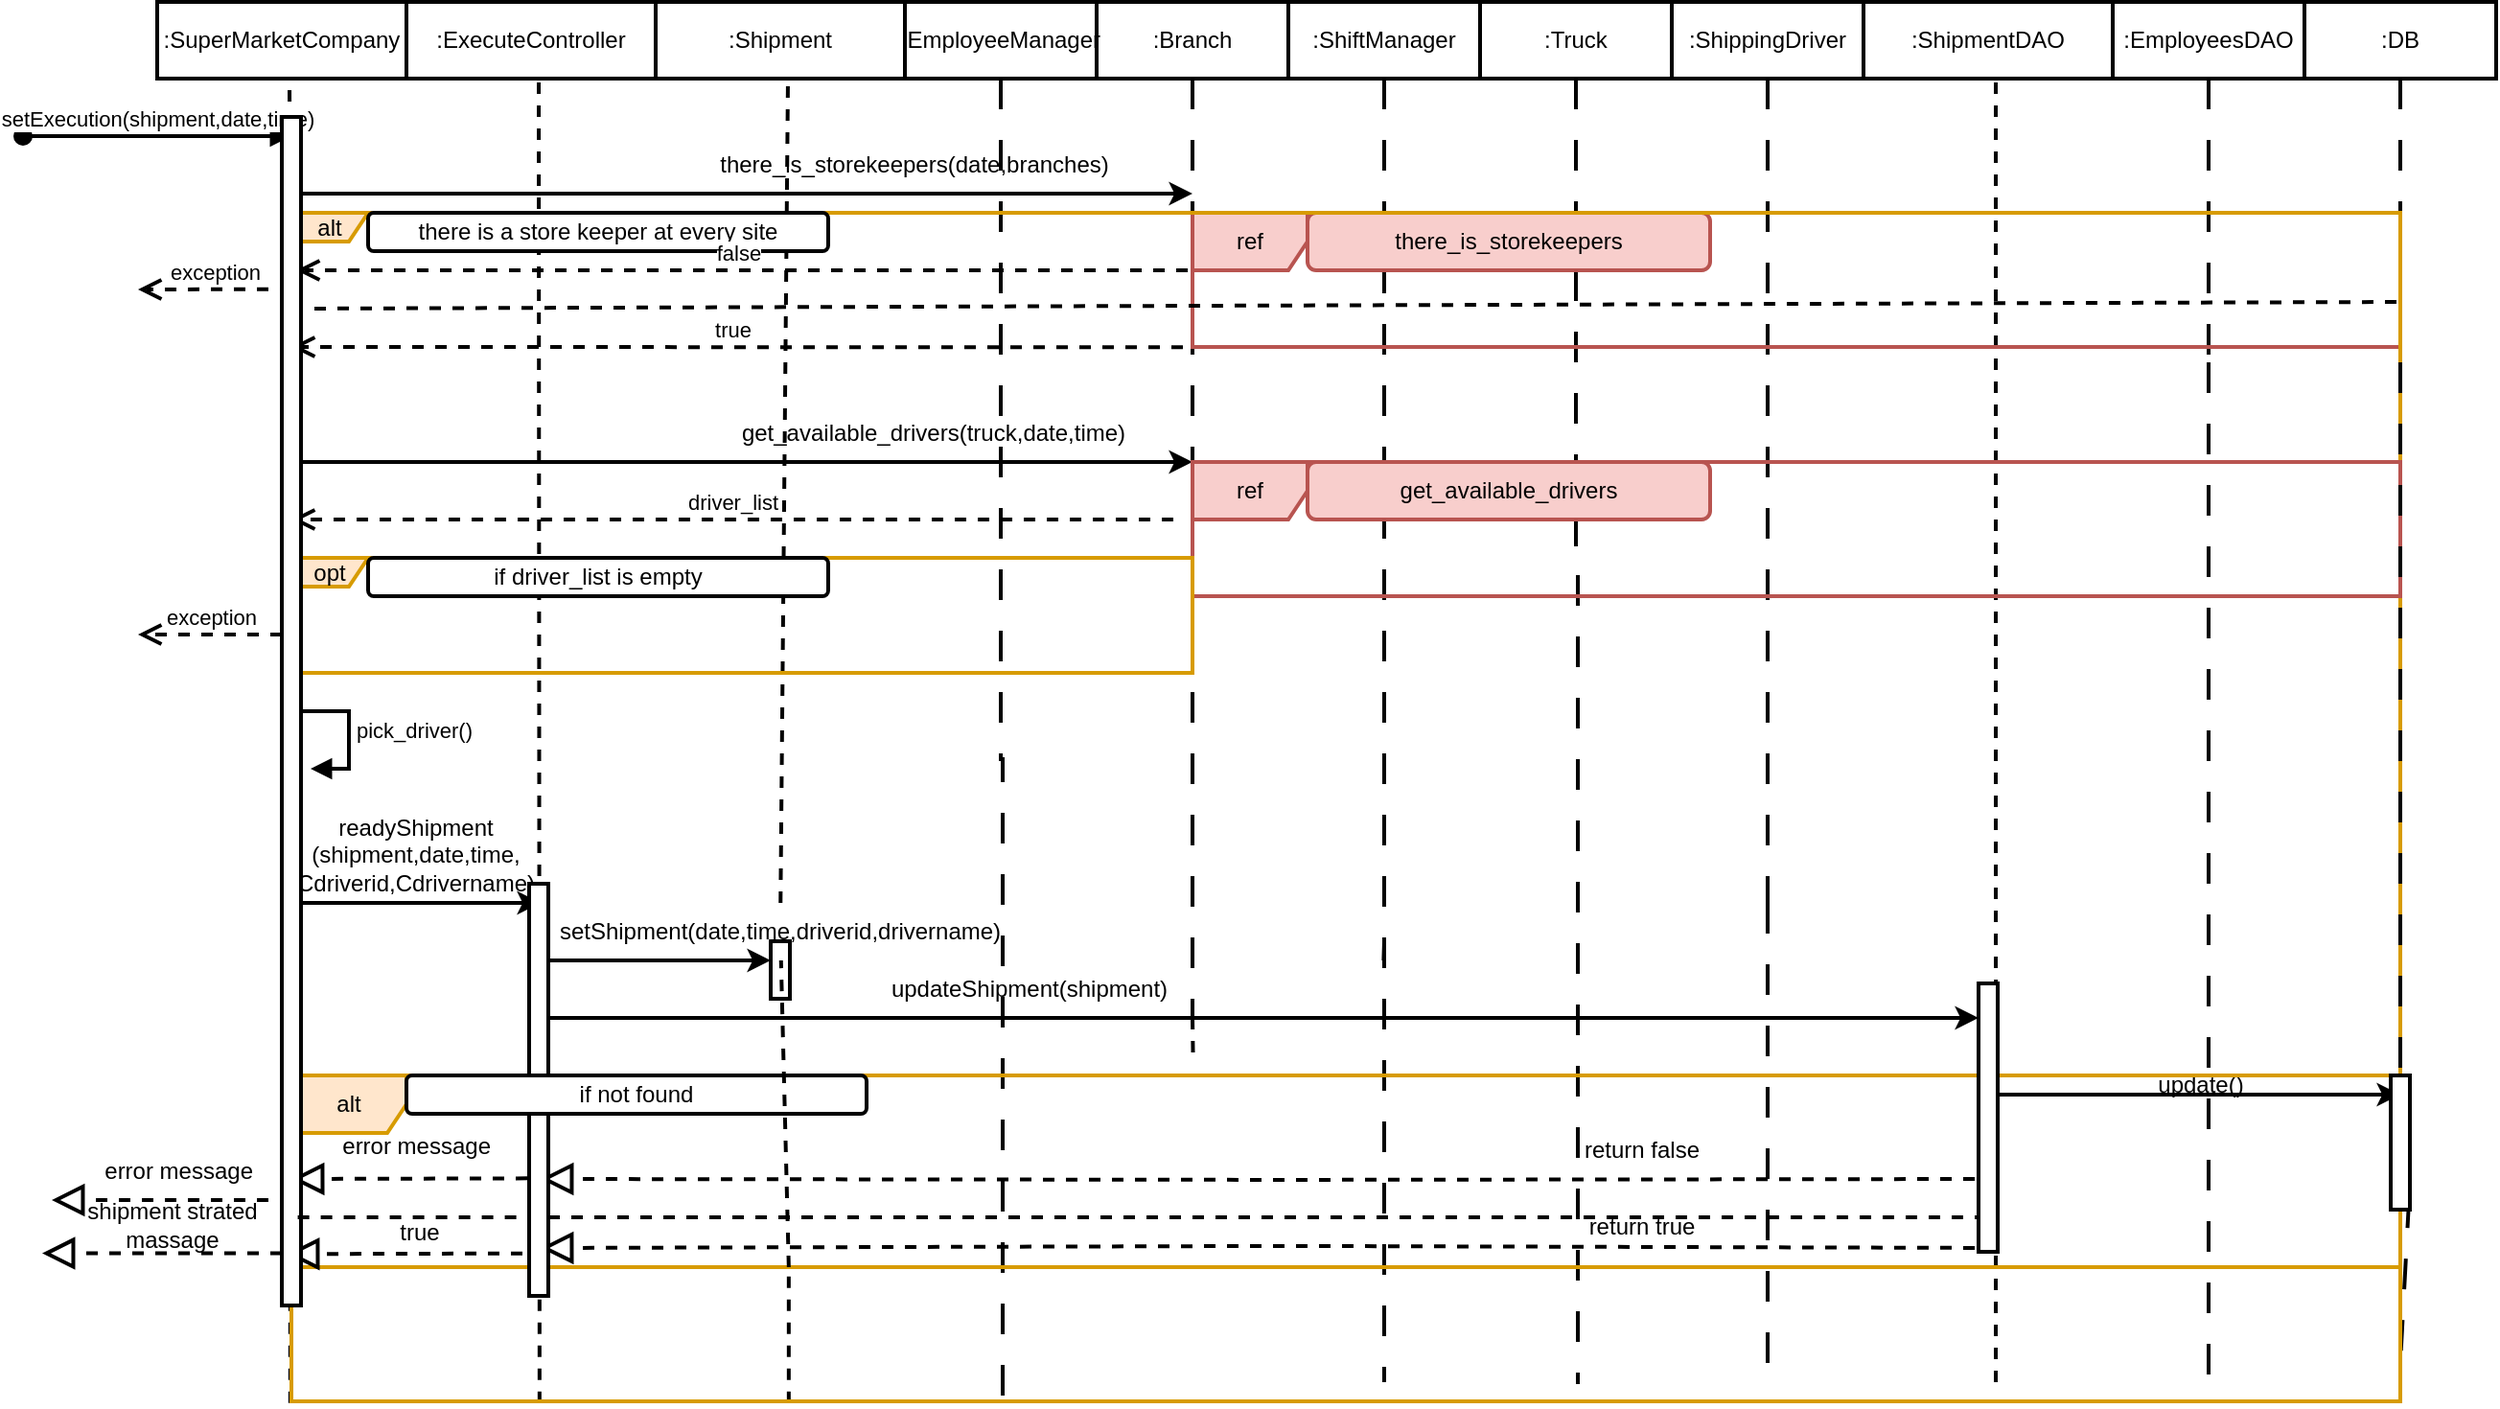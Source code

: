 <mxfile version="21.2.1" type="github">
  <diagram name="Page-1" id="MZ87BxiuIwEp7jPw1ExZ">
    <mxGraphModel dx="2019" dy="583" grid="1" gridSize="10" guides="1" tooltips="1" connect="1" arrows="1" fold="1" page="1" pageScale="1" pageWidth="827" pageHeight="1169" math="0" shadow="0">
      <root>
        <mxCell id="0" />
        <mxCell id="1" parent="0" />
        <mxCell id="GAQoPDuNliMr2iQyG7WM-1" style="edgeStyle=orthogonalEdgeStyle;rounded=0;orthogonalLoop=1;jettySize=auto;html=1;dashed=1;dashPattern=8 8;endArrow=none;endFill=0;labelBackgroundColor=none;fontColor=default;strokeWidth=2;fontStyle=0" parent="1" source="GAQoPDuNliMr2iQyG7WM-2" edge="1">
          <mxGeometry relative="1" as="geometry">
            <mxPoint x="580" y="590" as="targetPoint" />
          </mxGeometry>
        </mxCell>
        <mxCell id="GAQoPDuNliMr2iQyG7WM-2" value=":Branch" style="rounded=0;whiteSpace=wrap;html=1;labelBackgroundColor=none;strokeWidth=2;fontStyle=0" parent="1" vertex="1">
          <mxGeometry x="530" y="60" width="100" height="40" as="geometry" />
        </mxCell>
        <mxCell id="GAQoPDuNliMr2iQyG7WM-3" style="edgeStyle=orthogonalEdgeStyle;rounded=0;orthogonalLoop=1;jettySize=auto;html=1;exitX=0.5;exitY=1;exitDx=0;exitDy=0;dashed=1;endArrow=none;endFill=0;strokeWidth=2;fontStyle=0" parent="1" edge="1">
          <mxGeometry relative="1" as="geometry">
            <mxPoint x="580.294" y="610" as="targetPoint" />
            <mxPoint x="580" y="590" as="sourcePoint" />
          </mxGeometry>
        </mxCell>
        <mxCell id="GAQoPDuNliMr2iQyG7WM-8" value=":EmployeeManager" style="rounded=0;whiteSpace=wrap;html=1;labelBackgroundColor=none;strokeWidth=2;fontStyle=0" parent="1" vertex="1">
          <mxGeometry x="430" y="60" width="100" height="40" as="geometry" />
        </mxCell>
        <mxCell id="GAQoPDuNliMr2iQyG7WM-9" style="edgeStyle=orthogonalEdgeStyle;rounded=0;orthogonalLoop=1;jettySize=auto;html=1;exitX=0.5;exitY=1;exitDx=0;exitDy=0;endArrow=none;endFill=0;dashed=1;dashPattern=8 8;strokeWidth=2;fontStyle=0" parent="1" source="GAQoPDuNliMr2iQyG7WM-8" edge="1">
          <mxGeometry relative="1" as="geometry">
            <mxPoint x="481" y="790" as="targetPoint" />
            <mxPoint x="480" y="350" as="sourcePoint" />
            <Array as="points">
              <mxPoint x="480" y="455" />
              <mxPoint x="481" y="455" />
              <mxPoint x="481" y="600" />
            </Array>
          </mxGeometry>
        </mxCell>
        <mxCell id="GAQoPDuNliMr2iQyG7WM-13" style="edgeStyle=orthogonalEdgeStyle;rounded=0;orthogonalLoop=1;jettySize=auto;html=1;dashed=1;dashPattern=8 8;endArrow=none;endFill=0;labelBackgroundColor=none;fontColor=default;strokeWidth=2;fontStyle=0" parent="1" source="GAQoPDuNliMr2iQyG7WM-14" edge="1">
          <mxGeometry relative="1" as="geometry">
            <mxPoint x="680" y="780" as="targetPoint" />
          </mxGeometry>
        </mxCell>
        <mxCell id="GAQoPDuNliMr2iQyG7WM-14" value=":ShiftManager" style="rounded=0;whiteSpace=wrap;html=1;labelBackgroundColor=none;strokeWidth=2;fontStyle=0" parent="1" vertex="1">
          <mxGeometry x="630" y="60" width="100" height="40" as="geometry" />
        </mxCell>
        <mxCell id="GAQoPDuNliMr2iQyG7WM-17" style="edgeStyle=orthogonalEdgeStyle;rounded=0;orthogonalLoop=1;jettySize=auto;html=1;exitX=0.5;exitY=1;exitDx=0;exitDy=0;endArrow=none;endFill=0;dashed=1;dashPattern=8 8;strokeWidth=2;fontStyle=0" parent="1" edge="1">
          <mxGeometry relative="1" as="geometry">
            <mxPoint x="679.706" y="560" as="targetPoint" />
            <mxPoint x="680" y="550" as="sourcePoint" />
          </mxGeometry>
        </mxCell>
        <mxCell id="GAQoPDuNliMr2iQyG7WM-21" style="edgeStyle=orthogonalEdgeStyle;rounded=0;orthogonalLoop=1;jettySize=auto;html=1;dashed=1;dashPattern=8 8;endArrow=none;endFill=0;labelBackgroundColor=none;fontColor=default;strokeWidth=2;fontStyle=0" parent="1" source="GAQoPDuNliMr2iQyG7WM-22" edge="1">
          <mxGeometry relative="1" as="geometry">
            <mxPoint x="880" y="530" as="targetPoint" />
          </mxGeometry>
        </mxCell>
        <mxCell id="GAQoPDuNliMr2iQyG7WM-22" value=":ShippingDriver" style="rounded=0;whiteSpace=wrap;html=1;labelBackgroundColor=none;strokeWidth=2;fontStyle=0" parent="1" vertex="1">
          <mxGeometry x="830" y="60" width="100" height="40" as="geometry" />
        </mxCell>
        <mxCell id="GAQoPDuNliMr2iQyG7WM-23" style="edgeStyle=orthogonalEdgeStyle;rounded=0;orthogonalLoop=1;jettySize=auto;html=1;exitX=0.5;exitY=1;exitDx=0;exitDy=0;dashed=1;dashPattern=8 8;endArrow=none;endFill=0;strokeWidth=2;fontStyle=0" parent="1" edge="1">
          <mxGeometry relative="1" as="geometry">
            <mxPoint x="880" y="780" as="targetPoint" />
            <mxPoint x="880" y="530" as="sourcePoint" />
          </mxGeometry>
        </mxCell>
        <mxCell id="GAQoPDuNliMr2iQyG7WM-29" style="edgeStyle=orthogonalEdgeStyle;rounded=0;orthogonalLoop=1;jettySize=auto;html=1;dashed=1;dashPattern=8 8;endArrow=none;endFill=0;labelBackgroundColor=none;fontColor=default;strokeWidth=2;fontStyle=0" parent="1" source="GAQoPDuNliMr2iQyG7WM-76" edge="1">
          <mxGeometry relative="1" as="geometry">
            <mxPoint x="780" y="780" as="targetPoint" />
            <Array as="points">
              <mxPoint x="780" y="350" />
              <mxPoint x="781" y="500" />
            </Array>
          </mxGeometry>
        </mxCell>
        <mxCell id="GAQoPDuNliMr2iQyG7WM-30" value=":Truck" style="rounded=0;whiteSpace=wrap;html=1;labelBackgroundColor=none;strokeWidth=2;fontStyle=0" parent="1" vertex="1">
          <mxGeometry x="730" y="60" width="100" height="40" as="geometry" />
        </mxCell>
        <mxCell id="GAQoPDuNliMr2iQyG7WM-34" style="edgeStyle=orthogonalEdgeStyle;rounded=0;orthogonalLoop=1;jettySize=auto;html=1;exitX=0.5;exitY=1;exitDx=0;exitDy=0;dashed=1;dashPattern=8 8;endArrow=none;endFill=0;labelBackgroundColor=none;fontColor=default;strokeWidth=2;fontStyle=0" parent="1" source="GAQoPDuNliMr2iQyG7WM-35" edge="1">
          <mxGeometry relative="1" as="geometry">
            <mxPoint x="1110" y="250" as="targetPoint" />
          </mxGeometry>
        </mxCell>
        <mxCell id="GAQoPDuNliMr2iQyG7WM-35" value=":EmployeesDAO" style="rounded=0;whiteSpace=wrap;html=1;labelBackgroundColor=none;strokeWidth=2;fontStyle=0" parent="1" vertex="1">
          <mxGeometry x="1060" y="60" width="100" height="40" as="geometry" />
        </mxCell>
        <mxCell id="GAQoPDuNliMr2iQyG7WM-36" style="edgeStyle=orthogonalEdgeStyle;rounded=0;orthogonalLoop=1;jettySize=auto;html=1;dashed=1;dashPattern=8 8;endArrow=none;endFill=0;labelBackgroundColor=none;fontColor=default;strokeWidth=2;fontStyle=0" parent="1" source="GAQoPDuNliMr2iQyG7WM-37" edge="1">
          <mxGeometry relative="1" as="geometry">
            <mxPoint x="1210" y="260" as="targetPoint" />
          </mxGeometry>
        </mxCell>
        <mxCell id="GAQoPDuNliMr2iQyG7WM-37" value=":DB" style="rounded=0;whiteSpace=wrap;html=1;labelBackgroundColor=none;strokeWidth=2;fontStyle=0" parent="1" vertex="1">
          <mxGeometry x="1160" y="60" width="100" height="40" as="geometry" />
        </mxCell>
        <mxCell id="GAQoPDuNliMr2iQyG7WM-44" value="" style="endArrow=none;html=1;rounded=0;fontColor=default;exitX=0.79;exitY=0.909;exitDx=0;exitDy=0;exitPerimeter=0;dashed=1;dashPattern=8 8;endFill=0;labelBackgroundColor=none;strokeWidth=2;fontStyle=0" parent="1" edge="1">
          <mxGeometry width="50" height="50" relative="1" as="geometry">
            <mxPoint x="1110" y="248" as="sourcePoint" />
            <mxPoint x="1110" y="780" as="targetPoint" />
          </mxGeometry>
        </mxCell>
        <mxCell id="GAQoPDuNliMr2iQyG7WM-45" value="" style="endArrow=none;html=1;rounded=0;fontColor=default;exitX=0.96;exitY=0.909;exitDx=0;exitDy=0;exitPerimeter=0;dashed=1;dashPattern=8 8;endFill=0;labelBackgroundColor=none;strokeWidth=2;fontStyle=0" parent="1" edge="1" source="_X1i5lK3qZlaOGL-oSnp-7">
          <mxGeometry width="50" height="50" relative="1" as="geometry">
            <mxPoint x="1210" y="248" as="sourcePoint" />
            <mxPoint x="1210" y="770" as="targetPoint" />
          </mxGeometry>
        </mxCell>
        <mxCell id="GAQoPDuNliMr2iQyG7WM-47" value=":SuperMarketCompany" style="rounded=0;whiteSpace=wrap;html=1;labelBackgroundColor=none;strokeWidth=2;fontStyle=0" parent="1" vertex="1">
          <mxGeometry x="40" y="60" width="130" height="40" as="geometry" />
        </mxCell>
        <mxCell id="GAQoPDuNliMr2iQyG7WM-49" value="" style="endArrow=none;dashed=1;html=1;rounded=0;fontStyle=0;strokeWidth=2;" parent="1" edge="1">
          <mxGeometry width="50" height="50" relative="1" as="geometry">
            <mxPoint x="110.0" y="460.0" as="sourcePoint" />
            <mxPoint x="109" y="100" as="targetPoint" />
          </mxGeometry>
        </mxCell>
        <mxCell id="GAQoPDuNliMr2iQyG7WM-50" value="" style="endArrow=none;dashed=1;html=1;rounded=0;fontStyle=0;strokeWidth=2;" parent="1" edge="1">
          <mxGeometry width="50" height="50" relative="1" as="geometry">
            <mxPoint x="109.42" y="790.833" as="sourcePoint" />
            <mxPoint x="109.42" y="720" as="targetPoint" />
          </mxGeometry>
        </mxCell>
        <mxCell id="GAQoPDuNliMr2iQyG7WM-55" value=":ExecuteController" style="rounded=0;whiteSpace=wrap;html=1;labelBackgroundColor=none;strokeWidth=2;fontStyle=0" parent="1" vertex="1">
          <mxGeometry x="170" y="60" width="130" height="40" as="geometry" />
        </mxCell>
        <mxCell id="GAQoPDuNliMr2iQyG7WM-56" value="" style="endArrow=none;dashed=1;html=1;rounded=0;fontStyle=0;strokeWidth=2;" parent="1" edge="1">
          <mxGeometry width="50" height="50" relative="1" as="geometry">
            <mxPoint x="239.42" y="720" as="sourcePoint" />
            <mxPoint x="239" y="100" as="targetPoint" />
          </mxGeometry>
        </mxCell>
        <mxCell id="GAQoPDuNliMr2iQyG7WM-57" value="" style="endArrow=none;dashed=1;html=1;rounded=0;fontStyle=0;strokeWidth=2;" parent="1" edge="1">
          <mxGeometry width="50" height="50" relative="1" as="geometry">
            <mxPoint x="239.42" y="790.833" as="sourcePoint" />
            <mxPoint x="239.42" y="720" as="targetPoint" />
          </mxGeometry>
        </mxCell>
        <mxCell id="GAQoPDuNliMr2iQyG7WM-60" value=":Shipment" style="rounded=0;whiteSpace=wrap;html=1;labelBackgroundColor=none;strokeWidth=2;fontStyle=0" parent="1" vertex="1">
          <mxGeometry x="300" y="60" width="130" height="40" as="geometry" />
        </mxCell>
        <mxCell id="GAQoPDuNliMr2iQyG7WM-61" value="" style="endArrow=none;dashed=1;html=1;rounded=0;fontStyle=0;strokeWidth=2;" parent="1" edge="1" source="GAQoPDuNliMr2iQyG7WM-111">
          <mxGeometry width="50" height="50" relative="1" as="geometry">
            <mxPoint x="369.42" y="720" as="sourcePoint" />
            <mxPoint x="369" y="100" as="targetPoint" />
          </mxGeometry>
        </mxCell>
        <mxCell id="GAQoPDuNliMr2iQyG7WM-62" value="" style="endArrow=none;dashed=1;html=1;rounded=0;fontStyle=0;strokeWidth=2;" parent="1" edge="1">
          <mxGeometry width="50" height="50" relative="1" as="geometry">
            <mxPoint x="369.42" y="790.833" as="sourcePoint" />
            <mxPoint x="369.42" y="720" as="targetPoint" />
          </mxGeometry>
        </mxCell>
        <mxCell id="GAQoPDuNliMr2iQyG7WM-67" value=":ShipmentDAO" style="rounded=0;whiteSpace=wrap;html=1;labelBackgroundColor=none;strokeWidth=2;fontStyle=0" parent="1" vertex="1">
          <mxGeometry x="930" y="60" width="130" height="40" as="geometry" />
        </mxCell>
        <mxCell id="GAQoPDuNliMr2iQyG7WM-68" value="" style="endArrow=none;dashed=1;html=1;rounded=0;fontStyle=0;strokeWidth=2;" parent="1" edge="1">
          <mxGeometry width="50" height="50" relative="1" as="geometry">
            <mxPoint x="999" y="780" as="sourcePoint" />
            <mxPoint x="999" y="100" as="targetPoint" />
          </mxGeometry>
        </mxCell>
        <mxCell id="GAQoPDuNliMr2iQyG7WM-70" value="setExecution(shipment,date,time)" style="html=1;verticalAlign=bottom;startArrow=oval;endArrow=block;startSize=8;edgeStyle=elbowEdgeStyle;elbow=vertical;curved=0;rounded=0;strokeWidth=2;fontStyle=0" parent="1" edge="1">
          <mxGeometry relative="1" as="geometry">
            <mxPoint x="-30" y="130" as="sourcePoint" />
            <mxPoint x="110" y="130" as="targetPoint" />
            <mxPoint as="offset" />
          </mxGeometry>
        </mxCell>
        <mxCell id="GAQoPDuNliMr2iQyG7WM-74" value="ref" style="shape=umlFrame;whiteSpace=wrap;html=1;pointerEvents=0;strokeWidth=2;labelBackgroundColor=none;fillColor=#f8cecc;strokeColor=#b85450;fontStyle=0" parent="1" vertex="1">
          <mxGeometry x="580" y="170" width="630" height="70" as="geometry" />
        </mxCell>
        <mxCell id="GAQoPDuNliMr2iQyG7WM-77" value="" style="edgeStyle=orthogonalEdgeStyle;rounded=0;orthogonalLoop=1;jettySize=auto;html=1;dashed=1;dashPattern=8 8;endArrow=none;endFill=0;labelBackgroundColor=none;fontColor=default;strokeWidth=2;fontStyle=0" parent="1" source="GAQoPDuNliMr2iQyG7WM-30" target="GAQoPDuNliMr2iQyG7WM-76" edge="1">
          <mxGeometry relative="1" as="geometry">
            <mxPoint x="780" y="500" as="targetPoint" />
            <mxPoint x="780" y="100" as="sourcePoint" />
            <Array as="points">
              <mxPoint x="780" y="150" />
              <mxPoint x="780" y="150" />
            </Array>
          </mxGeometry>
        </mxCell>
        <mxCell id="GAQoPDuNliMr2iQyG7WM-76" value="there_is_storekeepers" style="rounded=1;whiteSpace=wrap;html=1;strokeWidth=2;labelBackgroundColor=none;fillColor=#f8cecc;strokeColor=#b85450;fontStyle=0" parent="1" vertex="1">
          <mxGeometry x="640" y="170" width="210" height="30" as="geometry" />
        </mxCell>
        <mxCell id="GAQoPDuNliMr2iQyG7WM-78" value="" style="endArrow=classic;html=1;rounded=0;strokeWidth=2;fontStyle=0" parent="1" edge="1">
          <mxGeometry width="50" height="50" relative="1" as="geometry">
            <mxPoint x="110" y="160" as="sourcePoint" />
            <mxPoint x="580" y="160" as="targetPoint" />
          </mxGeometry>
        </mxCell>
        <mxCell id="GAQoPDuNliMr2iQyG7WM-82" value="there_is_storekeepers(date,branches)" style="text;html=1;strokeColor=none;fillColor=none;align=center;verticalAlign=middle;whiteSpace=wrap;rounded=0;strokeWidth=2;fontStyle=0" parent="1" vertex="1">
          <mxGeometry x="350" y="130" width="170" height="30" as="geometry" />
        </mxCell>
        <mxCell id="GAQoPDuNliMr2iQyG7WM-85" value="true" style="html=1;verticalAlign=bottom;endArrow=open;dashed=1;endSize=8;edgeStyle=elbowEdgeStyle;elbow=vertical;curved=0;rounded=0;exitX=-0.006;exitY=0.272;exitDx=0;exitDy=0;exitPerimeter=0;strokeWidth=2;fontStyle=0" parent="1" edge="1">
          <mxGeometry x="0.011" relative="1" as="geometry">
            <mxPoint x="575" y="240.15" as="sourcePoint" />
            <mxPoint x="110" y="240.15" as="targetPoint" />
            <mxPoint as="offset" />
          </mxGeometry>
        </mxCell>
        <mxCell id="GAQoPDuNliMr2iQyG7WM-86" value="alt" style="shape=umlFrame;whiteSpace=wrap;html=1;pointerEvents=0;fontStyle=0;strokeWidth=2;fillColor=#ffe6cc;strokeColor=#d79b00;width=40;height=15;" parent="1" vertex="1">
          <mxGeometry x="110" y="170" width="1100" height="620" as="geometry" />
        </mxCell>
        <mxCell id="GAQoPDuNliMr2iQyG7WM-87" value="there is a store keeper at every site" style="rounded=1;whiteSpace=wrap;html=1;strokeWidth=2;labelBackgroundColor=none;fontStyle=0" parent="1" vertex="1">
          <mxGeometry x="150" y="170" width="240" height="20" as="geometry" />
        </mxCell>
        <mxCell id="GAQoPDuNliMr2iQyG7WM-89" value="false" style="html=1;verticalAlign=bottom;endArrow=open;dashed=1;endSize=8;edgeStyle=elbowEdgeStyle;elbow=vertical;curved=0;rounded=0;exitX=-0.006;exitY=0.272;exitDx=0;exitDy=0;exitPerimeter=0;strokeWidth=2;fontStyle=0" parent="1" edge="1">
          <mxGeometry x="0.011" relative="1" as="geometry">
            <mxPoint x="577.5" y="200" as="sourcePoint" />
            <mxPoint x="112.5" y="200" as="targetPoint" />
            <mxPoint as="offset" />
          </mxGeometry>
        </mxCell>
        <mxCell id="GAQoPDuNliMr2iQyG7WM-90" value="exception" style="html=1;verticalAlign=bottom;endArrow=open;dashed=1;endSize=8;edgeStyle=elbowEdgeStyle;elbow=vertical;curved=0;rounded=0;strokeWidth=2;fontStyle=0" parent="1" edge="1">
          <mxGeometry relative="1" as="geometry">
            <mxPoint x="110" y="209.82" as="sourcePoint" />
            <mxPoint x="30" y="209.82" as="targetPoint" />
            <mxPoint as="offset" />
          </mxGeometry>
        </mxCell>
        <mxCell id="GAQoPDuNliMr2iQyG7WM-91" value="" style="endArrow=none;dashed=1;html=1;rounded=0;entryX=1;entryY=0.075;entryDx=0;entryDy=0;entryPerimeter=0;strokeWidth=2;fontStyle=0" parent="1" target="GAQoPDuNliMr2iQyG7WM-86" edge="1">
          <mxGeometry width="50" height="50" relative="1" as="geometry">
            <mxPoint x="110" y="220" as="sourcePoint" />
            <mxPoint x="240" y="250" as="targetPoint" />
            <Array as="points" />
          </mxGeometry>
        </mxCell>
        <mxCell id="GAQoPDuNliMr2iQyG7WM-92" value="" style="endArrow=classic;html=1;rounded=0;strokeWidth=2;fontStyle=0" parent="1" edge="1">
          <mxGeometry width="50" height="50" relative="1" as="geometry">
            <mxPoint x="110" y="300" as="sourcePoint" />
            <mxPoint x="580" y="300" as="targetPoint" />
          </mxGeometry>
        </mxCell>
        <mxCell id="GAQoPDuNliMr2iQyG7WM-93" value="get_available_drivers(truck,date,time)" style="text;html=1;strokeColor=none;fillColor=none;align=center;verticalAlign=middle;whiteSpace=wrap;rounded=0;strokeWidth=2;fontStyle=0" parent="1" vertex="1">
          <mxGeometry x="360" y="270" width="170" height="30" as="geometry" />
        </mxCell>
        <mxCell id="GAQoPDuNliMr2iQyG7WM-94" value="ref" style="shape=umlFrame;whiteSpace=wrap;html=1;pointerEvents=0;strokeWidth=2;labelBackgroundColor=none;fillColor=#f8cecc;strokeColor=#b85450;fontStyle=0" parent="1" vertex="1">
          <mxGeometry x="580" y="300" width="630" height="70" as="geometry" />
        </mxCell>
        <mxCell id="GAQoPDuNliMr2iQyG7WM-95" value="get_available_drivers" style="rounded=1;whiteSpace=wrap;html=1;strokeWidth=2;labelBackgroundColor=none;fillColor=#f8cecc;strokeColor=#b85450;fontStyle=0" parent="1" vertex="1">
          <mxGeometry x="640" y="300" width="210" height="30" as="geometry" />
        </mxCell>
        <mxCell id="GAQoPDuNliMr2iQyG7WM-96" value="driver_list" style="html=1;verticalAlign=bottom;endArrow=open;dashed=1;endSize=8;edgeStyle=elbowEdgeStyle;elbow=vertical;curved=0;rounded=0;strokeWidth=2;fontStyle=0" parent="1" edge="1">
          <mxGeometry relative="1" as="geometry">
            <mxPoint x="570" y="330" as="sourcePoint" />
            <mxPoint x="110" y="330" as="targetPoint" />
          </mxGeometry>
        </mxCell>
        <mxCell id="GAQoPDuNliMr2iQyG7WM-97" value="opt" style="shape=umlFrame;whiteSpace=wrap;html=1;pointerEvents=0;fontStyle=0;strokeWidth=2;fillColor=#ffe6cc;strokeColor=#d79b00;width=40;height=15;" parent="1" vertex="1">
          <mxGeometry x="110" y="350" width="470" height="60" as="geometry" />
        </mxCell>
        <mxCell id="GAQoPDuNliMr2iQyG7WM-98" value="if driver_list is empty" style="rounded=1;whiteSpace=wrap;html=1;strokeWidth=2;labelBackgroundColor=none;fontStyle=0" parent="1" vertex="1">
          <mxGeometry x="150" y="350" width="240" height="20" as="geometry" />
        </mxCell>
        <mxCell id="GAQoPDuNliMr2iQyG7WM-99" value="exception" style="html=1;verticalAlign=bottom;endArrow=open;dashed=1;endSize=8;edgeStyle=elbowEdgeStyle;elbow=vertical;curved=0;rounded=0;strokeWidth=2;fontStyle=0" parent="1" edge="1" source="_X1i5lK3qZlaOGL-oSnp-1">
          <mxGeometry relative="1" as="geometry">
            <mxPoint x="110" y="390" as="sourcePoint" />
            <mxPoint x="30" y="390" as="targetPoint" />
            <mxPoint as="offset" />
          </mxGeometry>
        </mxCell>
        <mxCell id="GAQoPDuNliMr2iQyG7WM-102" value="pick_driver()" style="html=1;align=left;spacingLeft=2;endArrow=block;rounded=0;edgeStyle=orthogonalEdgeStyle;curved=0;rounded=0;strokeWidth=2;fontStyle=0" parent="1" edge="1">
          <mxGeometry relative="1" as="geometry">
            <mxPoint x="110" y="430" as="sourcePoint" />
            <Array as="points">
              <mxPoint x="140" y="430" />
              <mxPoint x="140" y="460" />
            </Array>
            <mxPoint x="120.0" y="460.0" as="targetPoint" />
          </mxGeometry>
        </mxCell>
        <mxCell id="GAQoPDuNliMr2iQyG7WM-103" value="" style="endArrow=none;dashed=1;html=1;rounded=0;fontStyle=0;strokeWidth=2;" parent="1" edge="1">
          <mxGeometry width="50" height="50" relative="1" as="geometry">
            <mxPoint x="109.42" y="720" as="sourcePoint" />
            <mxPoint x="110.0" y="500.0" as="targetPoint" />
          </mxGeometry>
        </mxCell>
        <mxCell id="GAQoPDuNliMr2iQyG7WM-104" value="" style="endArrow=classic;html=1;rounded=0;strokeWidth=2;fontStyle=0" parent="1" edge="1">
          <mxGeometry width="50" height="50" relative="1" as="geometry">
            <mxPoint x="110" y="530" as="sourcePoint" />
            <mxPoint x="240" y="530" as="targetPoint" />
          </mxGeometry>
        </mxCell>
        <mxCell id="GAQoPDuNliMr2iQyG7WM-106" value="readyShipment&lt;br&gt;(shipment,date,time,&lt;br&gt;Cdriverid,Cdrivername)" style="text;html=1;strokeColor=none;fillColor=none;align=center;verticalAlign=middle;whiteSpace=wrap;rounded=0;strokeWidth=2;fontStyle=0" parent="1" vertex="1">
          <mxGeometry x="120" y="480" width="110" height="50" as="geometry" />
        </mxCell>
        <mxCell id="GAQoPDuNliMr2iQyG7WM-110" value="" style="endArrow=classic;html=1;rounded=0;strokeWidth=2;fontStyle=0;" parent="1" edge="1" target="_X1i5lK3qZlaOGL-oSnp-4">
          <mxGeometry width="50" height="50" relative="1" as="geometry">
            <mxPoint x="240" y="560" as="sourcePoint" />
            <mxPoint x="370" y="560" as="targetPoint" />
          </mxGeometry>
        </mxCell>
        <mxCell id="GAQoPDuNliMr2iQyG7WM-112" value="" style="endArrow=classic;html=1;rounded=0;strokeWidth=2;fontStyle=0" parent="1" edge="1" target="_X1i5lK3qZlaOGL-oSnp-6">
          <mxGeometry width="50" height="50" relative="1" as="geometry">
            <mxPoint x="240" y="590" as="sourcePoint" />
            <mxPoint x="980" y="590" as="targetPoint" />
          </mxGeometry>
        </mxCell>
        <mxCell id="GAQoPDuNliMr2iQyG7WM-113" value="updateShipment(shipment)" style="text;html=1;strokeColor=none;fillColor=none;align=center;verticalAlign=middle;whiteSpace=wrap;rounded=0;strokeWidth=2;fontStyle=0" parent="1" vertex="1">
          <mxGeometry x="360" y="560" width="270" height="30" as="geometry" />
        </mxCell>
        <mxCell id="GAQoPDuNliMr2iQyG7WM-116" value="" style="endArrow=classic;html=1;rounded=0;strokeWidth=2;fontStyle=0" parent="1" edge="1">
          <mxGeometry width="50" height="50" relative="1" as="geometry">
            <mxPoint x="1000" y="630" as="sourcePoint" />
            <mxPoint x="1210" y="630" as="targetPoint" />
          </mxGeometry>
        </mxCell>
        <mxCell id="GAQoPDuNliMr2iQyG7WM-117" value="update()" style="text;html=1;strokeColor=none;fillColor=none;align=center;verticalAlign=middle;whiteSpace=wrap;rounded=0;strokeWidth=2;fontStyle=0" parent="1" vertex="1">
          <mxGeometry x="971" y="610" width="270" height="30" as="geometry" />
        </mxCell>
        <mxCell id="GAQoPDuNliMr2iQyG7WM-118" value="alt" style="shape=umlFrame;whiteSpace=wrap;html=1;pointerEvents=0;strokeWidth=2;labelBackgroundColor=none;fillColor=#ffe6cc;strokeColor=#d79b00;fontStyle=0" parent="1" vertex="1">
          <mxGeometry x="110" y="620" width="1100" height="100" as="geometry" />
        </mxCell>
        <mxCell id="GAQoPDuNliMr2iQyG7WM-119" value="return false" style="text;html=1;align=center;verticalAlign=middle;whiteSpace=wrap;rounded=0;fontStyle=0;strokeWidth=2;" parent="1" vertex="1">
          <mxGeometry x="770" y="644.47" width="89" height="30" as="geometry" />
        </mxCell>
        <mxCell id="GAQoPDuNliMr2iQyG7WM-120" value="" style="endArrow=block;dashed=1;endFill=0;endSize=12;html=1;rounded=0;fontStyle=0;strokeWidth=2;" parent="1" edge="1">
          <mxGeometry width="160" relative="1" as="geometry">
            <mxPoint x="245" y="673.64" as="sourcePoint" />
            <mxPoint x="110" y="674" as="targetPoint" />
          </mxGeometry>
        </mxCell>
        <mxCell id="GAQoPDuNliMr2iQyG7WM-121" value="error message&amp;nbsp;" style="text;html=1;align=center;verticalAlign=middle;whiteSpace=wrap;rounded=0;fontStyle=0;strokeWidth=2;" parent="1" vertex="1">
          <mxGeometry x="120" y="644.47" width="114" height="25.53" as="geometry" />
        </mxCell>
        <mxCell id="GAQoPDuNliMr2iQyG7WM-122" value="" style="endArrow=block;dashed=1;endFill=0;endSize=12;html=1;rounded=0;fontStyle=0;strokeWidth=2;" parent="1" edge="1">
          <mxGeometry width="160" relative="1" as="geometry">
            <mxPoint x="1000" y="674" as="sourcePoint" />
            <mxPoint x="240" y="674" as="targetPoint" />
            <Array as="points">
              <mxPoint x="630" y="674.47" />
            </Array>
          </mxGeometry>
        </mxCell>
        <mxCell id="GAQoPDuNliMr2iQyG7WM-123" value="return true" style="text;html=1;align=center;verticalAlign=middle;whiteSpace=wrap;rounded=0;fontStyle=0;strokeWidth=2;" parent="1" vertex="1">
          <mxGeometry x="770" y="684.47" width="89" height="30" as="geometry" />
        </mxCell>
        <mxCell id="GAQoPDuNliMr2iQyG7WM-124" value="" style="endArrow=block;dashed=1;endFill=0;endSize=12;html=1;rounded=0;fontStyle=0;strokeWidth=2;" parent="1" edge="1">
          <mxGeometry width="160" relative="1" as="geometry">
            <mxPoint x="1000" y="710" as="sourcePoint" />
            <mxPoint x="240" y="710" as="targetPoint" />
            <Array as="points">
              <mxPoint x="630" y="708.94" />
            </Array>
          </mxGeometry>
        </mxCell>
        <mxCell id="GAQoPDuNliMr2iQyG7WM-127" value="" style="endArrow=none;dashed=1;html=1;rounded=0;strokeWidth=2;fontStyle=0" parent="1" source="_X1i5lK3qZlaOGL-oSnp-9" edge="1">
          <mxGeometry width="50" height="50" relative="1" as="geometry">
            <mxPoint x="520" y="620" as="sourcePoint" />
            <mxPoint x="1000" y="694" as="targetPoint" />
          </mxGeometry>
        </mxCell>
        <mxCell id="GAQoPDuNliMr2iQyG7WM-128" value="if not found" style="rounded=1;whiteSpace=wrap;html=1;strokeWidth=2;labelBackgroundColor=none;fontStyle=0" parent="1" vertex="1">
          <mxGeometry x="170" y="620" width="240" height="20" as="geometry" />
        </mxCell>
        <mxCell id="GAQoPDuNliMr2iQyG7WM-129" value="error message&amp;nbsp;" style="text;html=1;align=center;verticalAlign=middle;whiteSpace=wrap;rounded=0;fontStyle=0;strokeWidth=2;" parent="1" vertex="1">
          <mxGeometry x="-4" y="655" width="114" height="30" as="geometry" />
        </mxCell>
        <mxCell id="GAQoPDuNliMr2iQyG7WM-130" value="" style="endArrow=block;dashed=1;endFill=0;endSize=12;html=1;rounded=0;fontStyle=0;strokeWidth=2;" parent="1" edge="1">
          <mxGeometry width="160" relative="1" as="geometry">
            <mxPoint x="110" y="685.0" as="sourcePoint" />
            <mxPoint x="-15" y="685" as="targetPoint" />
          </mxGeometry>
        </mxCell>
        <mxCell id="GAQoPDuNliMr2iQyG7WM-131" value="shipment strated massage" style="text;html=1;align=center;verticalAlign=middle;whiteSpace=wrap;rounded=0;fontStyle=0;strokeWidth=2;" parent="1" vertex="1">
          <mxGeometry x="-9" y="682.8" width="114" height="30" as="geometry" />
        </mxCell>
        <mxCell id="GAQoPDuNliMr2iQyG7WM-132" value="" style="endArrow=block;dashed=1;endFill=0;endSize=12;html=1;rounded=0;fontStyle=0;strokeWidth=2;" parent="1" edge="1">
          <mxGeometry width="160" relative="1" as="geometry">
            <mxPoint x="105" y="712.8" as="sourcePoint" />
            <mxPoint x="-20" y="712.8" as="targetPoint" />
          </mxGeometry>
        </mxCell>
        <mxCell id="GAQoPDuNliMr2iQyG7WM-133" value="" style="endArrow=block;dashed=1;endFill=0;endSize=12;html=1;rounded=0;fontStyle=0;strokeWidth=2;" parent="1" edge="1">
          <mxGeometry width="160" relative="1" as="geometry">
            <mxPoint x="242.5" y="712.8" as="sourcePoint" />
            <mxPoint x="107.5" y="713.16" as="targetPoint" />
          </mxGeometry>
        </mxCell>
        <mxCell id="GAQoPDuNliMr2iQyG7WM-134" value="true" style="text;html=1;align=center;verticalAlign=middle;whiteSpace=wrap;rounded=0;fontStyle=0;strokeWidth=2;" parent="1" vertex="1">
          <mxGeometry x="120" y="688.94" width="114" height="25.53" as="geometry" />
        </mxCell>
        <mxCell id="_X1i5lK3qZlaOGL-oSnp-2" value="" style="html=1;verticalAlign=bottom;endArrow=open;dashed=1;endSize=8;edgeStyle=elbowEdgeStyle;elbow=vertical;curved=0;rounded=0;strokeWidth=2;fontStyle=0" edge="1" parent="1" target="_X1i5lK3qZlaOGL-oSnp-1">
          <mxGeometry relative="1" as="geometry">
            <mxPoint x="110" y="390" as="sourcePoint" />
            <mxPoint x="30" y="390" as="targetPoint" />
            <mxPoint as="offset" />
          </mxGeometry>
        </mxCell>
        <mxCell id="_X1i5lK3qZlaOGL-oSnp-1" value="" style="points=[];perimeter=orthogonalPerimeter;outlineConnect=0;targetShapes=umlLifeline;portConstraint=eastwest;newEdgeStyle={&quot;edgeStyle&quot;:&quot;elbowEdgeStyle&quot;,&quot;elbow&quot;:&quot;vertical&quot;,&quot;curved&quot;:0,&quot;rounded&quot;:0};strokeWidth=2;labelBackgroundColor=none;fillColor=default;fontColor=default;html=1;" vertex="1" parent="1">
          <mxGeometry x="105" y="120" width="10" height="620" as="geometry" />
        </mxCell>
        <mxCell id="_X1i5lK3qZlaOGL-oSnp-3" value="" style="points=[];perimeter=orthogonalPerimeter;outlineConnect=0;targetShapes=umlLifeline;portConstraint=eastwest;newEdgeStyle={&quot;edgeStyle&quot;:&quot;elbowEdgeStyle&quot;,&quot;elbow&quot;:&quot;vertical&quot;,&quot;curved&quot;:0,&quot;rounded&quot;:0};strokeWidth=2;labelBackgroundColor=none;fillColor=default;fontColor=default;html=1;" vertex="1" parent="1">
          <mxGeometry x="234" y="520" width="10" height="100" as="geometry" />
        </mxCell>
        <mxCell id="_X1i5lK3qZlaOGL-oSnp-4" value="" style="points=[];perimeter=orthogonalPerimeter;outlineConnect=0;targetShapes=umlLifeline;portConstraint=eastwest;newEdgeStyle={&quot;edgeStyle&quot;:&quot;elbowEdgeStyle&quot;,&quot;elbow&quot;:&quot;vertical&quot;,&quot;curved&quot;:0,&quot;rounded&quot;:0};strokeWidth=2;labelBackgroundColor=none;fillColor=default;fontColor=default;html=1;" vertex="1" parent="1">
          <mxGeometry x="360" y="550" width="10" height="30" as="geometry" />
        </mxCell>
        <mxCell id="_X1i5lK3qZlaOGL-oSnp-5" value="" style="endArrow=none;dashed=1;html=1;rounded=0;fontStyle=0;strokeWidth=2;" edge="1" parent="1" target="GAQoPDuNliMr2iQyG7WM-111">
          <mxGeometry width="50" height="50" relative="1" as="geometry">
            <mxPoint x="369.42" y="720" as="sourcePoint" />
            <mxPoint x="369" y="100" as="targetPoint" />
          </mxGeometry>
        </mxCell>
        <mxCell id="GAQoPDuNliMr2iQyG7WM-111" value="setShipment(date,time,driverid,drivername)" style="text;html=1;strokeColor=none;fillColor=none;align=center;verticalAlign=middle;whiteSpace=wrap;rounded=0;strokeWidth=2;fontStyle=0" parent="1" vertex="1">
          <mxGeometry x="315" y="530" width="100" height="30" as="geometry" />
        </mxCell>
        <mxCell id="_X1i5lK3qZlaOGL-oSnp-6" value="" style="points=[];perimeter=orthogonalPerimeter;outlineConnect=0;targetShapes=umlLifeline;portConstraint=eastwest;newEdgeStyle={&quot;edgeStyle&quot;:&quot;elbowEdgeStyle&quot;,&quot;elbow&quot;:&quot;vertical&quot;,&quot;curved&quot;:0,&quot;rounded&quot;:0};strokeWidth=2;labelBackgroundColor=none;fillColor=default;fontColor=default;html=1;" vertex="1" parent="1">
          <mxGeometry x="990" y="572" width="10" height="140" as="geometry" />
        </mxCell>
        <mxCell id="_X1i5lK3qZlaOGL-oSnp-8" value="" style="endArrow=none;html=1;rounded=0;fontColor=default;exitX=0.96;exitY=0.909;exitDx=0;exitDy=0;exitPerimeter=0;dashed=1;dashPattern=8 8;endFill=0;labelBackgroundColor=none;strokeWidth=2;fontStyle=0" edge="1" parent="1" target="_X1i5lK3qZlaOGL-oSnp-7">
          <mxGeometry width="50" height="50" relative="1" as="geometry">
            <mxPoint x="1210" y="248" as="sourcePoint" />
            <mxPoint x="1210" y="770" as="targetPoint" />
          </mxGeometry>
        </mxCell>
        <mxCell id="_X1i5lK3qZlaOGL-oSnp-7" value="" style="points=[];perimeter=orthogonalPerimeter;outlineConnect=0;targetShapes=umlLifeline;portConstraint=eastwest;newEdgeStyle={&quot;edgeStyle&quot;:&quot;elbowEdgeStyle&quot;,&quot;elbow&quot;:&quot;vertical&quot;,&quot;curved&quot;:0,&quot;rounded&quot;:0};strokeWidth=2;labelBackgroundColor=none;fillColor=default;fontColor=default;html=1;" vertex="1" parent="1">
          <mxGeometry x="1205" y="620" width="10" height="70" as="geometry" />
        </mxCell>
        <mxCell id="_X1i5lK3qZlaOGL-oSnp-10" value="" style="endArrow=none;dashed=1;html=1;rounded=0;exitX=0.003;exitY=0.74;exitDx=0;exitDy=0;exitPerimeter=0;strokeWidth=2;fontStyle=0" edge="1" parent="1" source="GAQoPDuNliMr2iQyG7WM-118" target="_X1i5lK3qZlaOGL-oSnp-9">
          <mxGeometry width="50" height="50" relative="1" as="geometry">
            <mxPoint x="113" y="694" as="sourcePoint" />
            <mxPoint x="1000" y="694" as="targetPoint" />
          </mxGeometry>
        </mxCell>
        <mxCell id="_X1i5lK3qZlaOGL-oSnp-9" value="" style="points=[];perimeter=orthogonalPerimeter;outlineConnect=0;targetShapes=umlLifeline;portConstraint=eastwest;newEdgeStyle={&quot;edgeStyle&quot;:&quot;elbowEdgeStyle&quot;,&quot;elbow&quot;:&quot;vertical&quot;,&quot;curved&quot;:0,&quot;rounded&quot;:0};strokeWidth=2;labelBackgroundColor=none;fillColor=default;fontColor=default;html=1;" vertex="1" parent="1">
          <mxGeometry x="234" y="640" width="10" height="95" as="geometry" />
        </mxCell>
      </root>
    </mxGraphModel>
  </diagram>
</mxfile>
